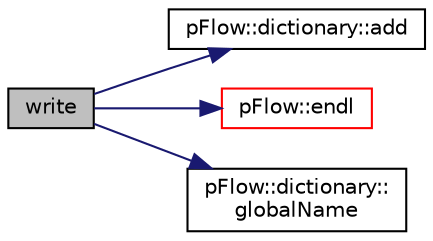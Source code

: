 digraph "write"
{
 // LATEX_PDF_SIZE
  edge [fontname="Helvetica",fontsize="10",labelfontname="Helvetica",labelfontsize="10"];
  node [fontname="Helvetica",fontsize="10",shape=record];
  rankdir="LR";
  Node1 [label="write",height=0.2,width=0.4,color="black", fillcolor="grey75", style="filled", fontcolor="black",tooltip=" "];
  Node1 -> Node2 [color="midnightblue",fontsize="10",style="solid",fontname="Helvetica"];
  Node2 [label="pFlow::dictionary::add",height=0.2,width=0.4,color="black", fillcolor="white", style="filled",URL="$classpFlow_1_1dictionary.html#a6ae2ea14b8b5e5661c2f207aae2d4bdc",tooltip="add a float dataEntry"];
  Node1 -> Node3 [color="midnightblue",fontsize="10",style="solid",fontname="Helvetica"];
  Node3 [label="pFlow::endl",height=0.2,width=0.4,color="red", fillcolor="white", style="filled",URL="$namespacepFlow.html#aba8f0c455a3fdb4b05ad33a25b13b189",tooltip="Add newline and flush stream."];
  Node1 -> Node5 [color="midnightblue",fontsize="10",style="solid",fontname="Helvetica"];
  Node5 [label="pFlow::dictionary::\lglobalName",height=0.2,width=0.4,color="black", fillcolor="white", style="filled",URL="$classpFlow_1_1dictionary.html#a85c3c1fce0c14d36030092df2f27b632",tooltip="global name of entry, separated with dots"];
}

